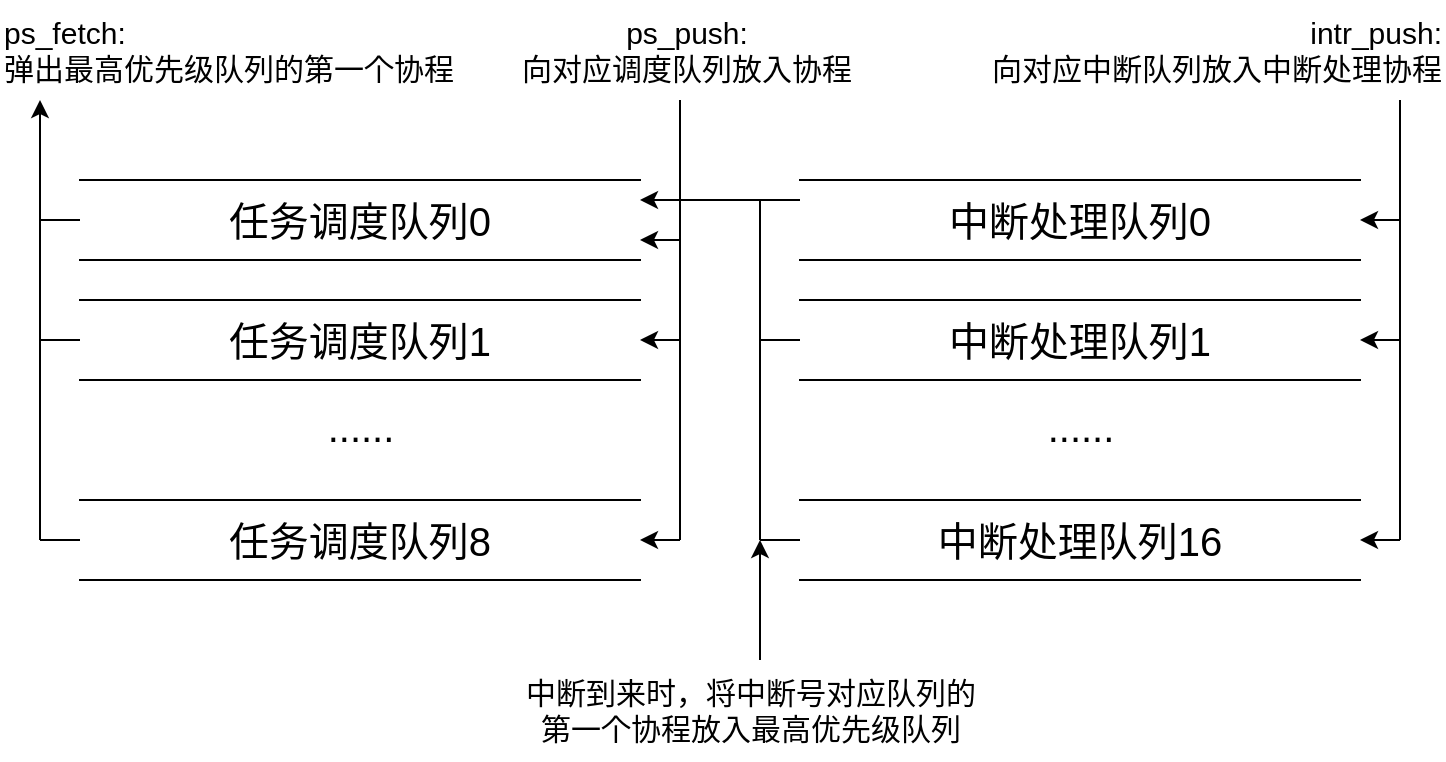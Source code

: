 <mxfile version="24.3.1" type="device">
  <diagram name="第 1 页" id="asTsl10v3yfyGCw3B43l">
    <mxGraphModel dx="955" dy="555" grid="1" gridSize="10" guides="1" tooltips="1" connect="1" arrows="1" fold="1" page="1" pageScale="1" pageWidth="827" pageHeight="1169" math="0" shadow="0">
      <root>
        <mxCell id="0" />
        <mxCell id="1" parent="0" />
        <mxCell id="mtIBvJoiP3hW8IMaiELa-23" style="edgeStyle=orthogonalEdgeStyle;rounded=0;orthogonalLoop=1;jettySize=auto;html=1;exitX=1;exitY=0.25;exitDx=0;exitDy=0;endArrow=none;endFill=0;startArrow=classic;startFill=1;" edge="1" parent="1" source="mtIBvJoiP3hW8IMaiELa-1">
          <mxGeometry relative="1" as="geometry">
            <mxPoint x="460" y="130" as="targetPoint" />
            <mxPoint x="360" y="130" as="sourcePoint" />
          </mxGeometry>
        </mxCell>
        <mxCell id="mtIBvJoiP3hW8IMaiELa-29" style="edgeStyle=orthogonalEdgeStyle;rounded=0;orthogonalLoop=1;jettySize=auto;html=1;exitX=1;exitY=0.75;exitDx=0;exitDy=0;startArrow=classic;startFill=1;endArrow=none;endFill=0;" edge="1" parent="1" source="mtIBvJoiP3hW8IMaiELa-1">
          <mxGeometry relative="1" as="geometry">
            <mxPoint x="420" y="150" as="targetPoint" />
          </mxGeometry>
        </mxCell>
        <mxCell id="mtIBvJoiP3hW8IMaiELa-37" style="edgeStyle=orthogonalEdgeStyle;rounded=0;orthogonalLoop=1;jettySize=auto;html=1;exitX=0;exitY=0.5;exitDx=0;exitDy=0;endArrow=none;endFill=0;" edge="1" parent="1" source="mtIBvJoiP3hW8IMaiELa-1">
          <mxGeometry relative="1" as="geometry">
            <mxPoint x="100" y="140" as="targetPoint" />
          </mxGeometry>
        </mxCell>
        <mxCell id="mtIBvJoiP3hW8IMaiELa-1" value="" style="shape=partialRectangle;whiteSpace=wrap;html=1;left=0;right=0;fillColor=none;" vertex="1" parent="1">
          <mxGeometry x="120" y="120" width="280" height="40" as="geometry" />
        </mxCell>
        <mxCell id="mtIBvJoiP3hW8IMaiELa-32" style="edgeStyle=orthogonalEdgeStyle;rounded=0;orthogonalLoop=1;jettySize=auto;html=1;exitX=1;exitY=0.5;exitDx=0;exitDy=0;endArrow=none;endFill=0;startArrow=classic;startFill=1;" edge="1" parent="1" source="mtIBvJoiP3hW8IMaiELa-2">
          <mxGeometry relative="1" as="geometry">
            <mxPoint x="420" y="200" as="targetPoint" />
          </mxGeometry>
        </mxCell>
        <mxCell id="mtIBvJoiP3hW8IMaiELa-36" style="edgeStyle=orthogonalEdgeStyle;rounded=0;orthogonalLoop=1;jettySize=auto;html=1;exitX=0;exitY=0.5;exitDx=0;exitDy=0;endArrow=none;endFill=0;" edge="1" parent="1" source="mtIBvJoiP3hW8IMaiELa-2">
          <mxGeometry relative="1" as="geometry">
            <mxPoint x="100" y="200" as="targetPoint" />
          </mxGeometry>
        </mxCell>
        <mxCell id="mtIBvJoiP3hW8IMaiELa-2" value="" style="shape=partialRectangle;whiteSpace=wrap;html=1;left=0;right=0;fillColor=none;" vertex="1" parent="1">
          <mxGeometry x="120" y="180" width="280" height="40" as="geometry" />
        </mxCell>
        <mxCell id="mtIBvJoiP3hW8IMaiELa-31" style="edgeStyle=orthogonalEdgeStyle;rounded=0;orthogonalLoop=1;jettySize=auto;html=1;exitX=1;exitY=0.5;exitDx=0;exitDy=0;startArrow=classic;startFill=1;endArrow=none;endFill=0;" edge="1" parent="1" source="mtIBvJoiP3hW8IMaiELa-3">
          <mxGeometry relative="1" as="geometry">
            <mxPoint x="420" y="300" as="targetPoint" />
          </mxGeometry>
        </mxCell>
        <mxCell id="mtIBvJoiP3hW8IMaiELa-35" style="edgeStyle=orthogonalEdgeStyle;rounded=0;orthogonalLoop=1;jettySize=auto;html=1;exitX=0;exitY=0.5;exitDx=0;exitDy=0;endArrow=none;endFill=0;" edge="1" parent="1" source="mtIBvJoiP3hW8IMaiELa-3">
          <mxGeometry relative="1" as="geometry">
            <mxPoint x="100" y="300" as="targetPoint" />
          </mxGeometry>
        </mxCell>
        <mxCell id="mtIBvJoiP3hW8IMaiELa-3" value="" style="shape=partialRectangle;whiteSpace=wrap;html=1;left=0;right=0;fillColor=none;" vertex="1" parent="1">
          <mxGeometry x="120" y="280" width="280" height="40" as="geometry" />
        </mxCell>
        <mxCell id="mtIBvJoiP3hW8IMaiELa-4" value="&lt;font style=&quot;font-size: 20px;&quot;&gt;......&lt;/font&gt;" style="text;html=1;align=center;verticalAlign=middle;resizable=0;points=[];autosize=1;strokeColor=none;fillColor=none;" vertex="1" parent="1">
          <mxGeometry x="230" y="223" width="60" height="40" as="geometry" />
        </mxCell>
        <mxCell id="mtIBvJoiP3hW8IMaiELa-6" value="&lt;font style=&quot;font-size: 20px;&quot;&gt;任务调度队列0&lt;/font&gt;" style="text;html=1;align=center;verticalAlign=middle;whiteSpace=wrap;rounded=0;" vertex="1" parent="1">
          <mxGeometry x="192" y="125" width="136" height="30" as="geometry" />
        </mxCell>
        <mxCell id="mtIBvJoiP3hW8IMaiELa-8" value="&lt;font style=&quot;font-size: 20px;&quot;&gt;任务调度队列1&lt;/font&gt;" style="text;html=1;align=center;verticalAlign=middle;whiteSpace=wrap;rounded=0;" vertex="1" parent="1">
          <mxGeometry x="192" y="185" width="136" height="30" as="geometry" />
        </mxCell>
        <mxCell id="mtIBvJoiP3hW8IMaiELa-9" value="&lt;font style=&quot;font-size: 20px;&quot;&gt;任务调度队列8&lt;/font&gt;" style="text;html=1;align=center;verticalAlign=middle;whiteSpace=wrap;rounded=0;" vertex="1" parent="1">
          <mxGeometry x="192" y="285" width="136" height="30" as="geometry" />
        </mxCell>
        <mxCell id="mtIBvJoiP3hW8IMaiELa-20" style="edgeStyle=orthogonalEdgeStyle;rounded=0;orthogonalLoop=1;jettySize=auto;html=1;exitX=1;exitY=0.5;exitDx=0;exitDy=0;startArrow=classic;startFill=1;endArrow=none;endFill=0;" edge="1" parent="1" source="mtIBvJoiP3hW8IMaiELa-10">
          <mxGeometry relative="1" as="geometry">
            <mxPoint x="780" y="140" as="targetPoint" />
          </mxGeometry>
        </mxCell>
        <mxCell id="mtIBvJoiP3hW8IMaiELa-27" style="edgeStyle=orthogonalEdgeStyle;rounded=0;orthogonalLoop=1;jettySize=auto;html=1;exitX=0;exitY=0.25;exitDx=0;exitDy=0;endArrow=none;endFill=0;" edge="1" parent="1" source="mtIBvJoiP3hW8IMaiELa-10">
          <mxGeometry relative="1" as="geometry">
            <mxPoint x="460" y="130.184" as="targetPoint" />
          </mxGeometry>
        </mxCell>
        <mxCell id="mtIBvJoiP3hW8IMaiELa-10" value="" style="shape=partialRectangle;whiteSpace=wrap;html=1;left=0;right=0;fillColor=none;" vertex="1" parent="1">
          <mxGeometry x="480" y="120" width="280" height="40" as="geometry" />
        </mxCell>
        <mxCell id="mtIBvJoiP3hW8IMaiELa-19" style="edgeStyle=orthogonalEdgeStyle;rounded=0;orthogonalLoop=1;jettySize=auto;html=1;exitX=1;exitY=0.5;exitDx=0;exitDy=0;startArrow=classic;startFill=1;endArrow=none;endFill=0;" edge="1" parent="1" source="mtIBvJoiP3hW8IMaiELa-11">
          <mxGeometry relative="1" as="geometry">
            <mxPoint x="780" y="200" as="targetPoint" />
          </mxGeometry>
        </mxCell>
        <mxCell id="mtIBvJoiP3hW8IMaiELa-25" style="edgeStyle=orthogonalEdgeStyle;rounded=0;orthogonalLoop=1;jettySize=auto;html=1;exitX=0;exitY=0.5;exitDx=0;exitDy=0;endArrow=none;endFill=0;" edge="1" parent="1" source="mtIBvJoiP3hW8IMaiELa-11">
          <mxGeometry relative="1" as="geometry">
            <mxPoint x="460" y="200" as="targetPoint" />
          </mxGeometry>
        </mxCell>
        <mxCell id="mtIBvJoiP3hW8IMaiELa-11" value="" style="shape=partialRectangle;whiteSpace=wrap;html=1;left=0;right=0;fillColor=none;" vertex="1" parent="1">
          <mxGeometry x="480" y="180" width="280" height="40" as="geometry" />
        </mxCell>
        <mxCell id="mtIBvJoiP3hW8IMaiELa-18" style="edgeStyle=orthogonalEdgeStyle;rounded=0;orthogonalLoop=1;jettySize=auto;html=1;endArrow=none;endFill=0;startArrow=classic;startFill=1;" edge="1" parent="1" source="mtIBvJoiP3hW8IMaiELa-12">
          <mxGeometry relative="1" as="geometry">
            <mxPoint x="780" y="300" as="targetPoint" />
          </mxGeometry>
        </mxCell>
        <mxCell id="mtIBvJoiP3hW8IMaiELa-26" style="edgeStyle=orthogonalEdgeStyle;rounded=0;orthogonalLoop=1;jettySize=auto;html=1;exitX=0;exitY=0.5;exitDx=0;exitDy=0;endArrow=none;endFill=0;" edge="1" parent="1" source="mtIBvJoiP3hW8IMaiELa-12">
          <mxGeometry relative="1" as="geometry">
            <mxPoint x="460" y="300" as="targetPoint" />
          </mxGeometry>
        </mxCell>
        <mxCell id="mtIBvJoiP3hW8IMaiELa-12" value="" style="shape=partialRectangle;whiteSpace=wrap;html=1;left=0;right=0;fillColor=none;" vertex="1" parent="1">
          <mxGeometry x="480" y="280" width="280" height="40" as="geometry" />
        </mxCell>
        <mxCell id="mtIBvJoiP3hW8IMaiELa-13" value="&lt;font style=&quot;font-size: 20px;&quot;&gt;......&lt;/font&gt;" style="text;html=1;align=center;verticalAlign=middle;resizable=0;points=[];autosize=1;strokeColor=none;fillColor=none;" vertex="1" parent="1">
          <mxGeometry x="590" y="223" width="60" height="40" as="geometry" />
        </mxCell>
        <mxCell id="mtIBvJoiP3hW8IMaiELa-14" value="&lt;font style=&quot;font-size: 20px;&quot;&gt;中断处理队列0&lt;/font&gt;" style="text;html=1;align=center;verticalAlign=middle;whiteSpace=wrap;rounded=0;" vertex="1" parent="1">
          <mxGeometry x="552" y="125" width="136" height="30" as="geometry" />
        </mxCell>
        <mxCell id="mtIBvJoiP3hW8IMaiELa-15" value="&lt;font style=&quot;font-size: 20px;&quot;&gt;中断处理队列1&lt;/font&gt;" style="text;html=1;align=center;verticalAlign=middle;whiteSpace=wrap;rounded=0;" vertex="1" parent="1">
          <mxGeometry x="552" y="185" width="136" height="30" as="geometry" />
        </mxCell>
        <mxCell id="mtIBvJoiP3hW8IMaiELa-16" value="&lt;font style=&quot;font-size: 20px;&quot;&gt;中断处理队列16&lt;/font&gt;" style="text;html=1;align=center;verticalAlign=middle;whiteSpace=wrap;rounded=0;" vertex="1" parent="1">
          <mxGeometry x="546" y="285" width="148" height="30" as="geometry" />
        </mxCell>
        <mxCell id="mtIBvJoiP3hW8IMaiELa-17" value="" style="endArrow=none;html=1;rounded=0;" edge="1" parent="1">
          <mxGeometry width="50" height="50" relative="1" as="geometry">
            <mxPoint x="780" y="300" as="sourcePoint" />
            <mxPoint x="780" y="80" as="targetPoint" />
          </mxGeometry>
        </mxCell>
        <mxCell id="mtIBvJoiP3hW8IMaiELa-21" value="&lt;font style=&quot;font-size: 15px;&quot;&gt;intr_push:&lt;/font&gt;&lt;div style=&quot;font-size: 15px;&quot;&gt;&lt;font style=&quot;font-size: 15px;&quot;&gt;向对应中断队列放入中断处理协程&lt;/font&gt;&lt;/div&gt;" style="text;html=1;align=right;verticalAlign=middle;resizable=0;points=[];autosize=1;strokeColor=none;fillColor=none;" vertex="1" parent="1">
          <mxGeometry x="552" y="30" width="250" height="50" as="geometry" />
        </mxCell>
        <mxCell id="mtIBvJoiP3hW8IMaiELa-22" value="" style="endArrow=none;html=1;rounded=0;" edge="1" parent="1">
          <mxGeometry width="50" height="50" relative="1" as="geometry">
            <mxPoint x="460" y="300" as="sourcePoint" />
            <mxPoint x="460" y="130" as="targetPoint" />
          </mxGeometry>
        </mxCell>
        <mxCell id="mtIBvJoiP3hW8IMaiELa-28" value="" style="endArrow=none;html=1;rounded=0;" edge="1" parent="1">
          <mxGeometry width="50" height="50" relative="1" as="geometry">
            <mxPoint x="420" y="300" as="sourcePoint" />
            <mxPoint x="420" y="80" as="targetPoint" />
          </mxGeometry>
        </mxCell>
        <mxCell id="mtIBvJoiP3hW8IMaiELa-33" value="&lt;font style=&quot;font-size: 15px;&quot;&gt;ps_push:&lt;/font&gt;&lt;div style=&quot;font-size: 15px;&quot;&gt;&lt;font style=&quot;font-size: 15px;&quot;&gt;向对应调度队列放入协程&lt;/font&gt;&lt;/div&gt;" style="text;html=1;align=center;verticalAlign=middle;resizable=0;points=[];autosize=1;strokeColor=none;fillColor=none;" vertex="1" parent="1">
          <mxGeometry x="328" y="30" width="190" height="50" as="geometry" />
        </mxCell>
        <mxCell id="mtIBvJoiP3hW8IMaiELa-34" value="" style="endArrow=classic;html=1;rounded=0;startArrow=none;startFill=0;endFill=1;" edge="1" parent="1">
          <mxGeometry width="50" height="50" relative="1" as="geometry">
            <mxPoint x="100" y="300" as="sourcePoint" />
            <mxPoint x="100" y="80" as="targetPoint" />
          </mxGeometry>
        </mxCell>
        <mxCell id="mtIBvJoiP3hW8IMaiELa-38" value="&lt;font style=&quot;font-size: 15px;&quot;&gt;ps_fetch:&lt;/font&gt;&lt;div style=&quot;font-size: 15px;&quot;&gt;弹出最高优先级队列的第一个协程&lt;/div&gt;" style="text;html=1;align=left;verticalAlign=middle;resizable=0;points=[];autosize=1;strokeColor=none;fillColor=none;" vertex="1" parent="1">
          <mxGeometry x="80" y="30" width="250" height="50" as="geometry" />
        </mxCell>
        <mxCell id="mtIBvJoiP3hW8IMaiELa-40" value="" style="endArrow=classic;html=1;rounded=0;" edge="1" parent="1">
          <mxGeometry width="50" height="50" relative="1" as="geometry">
            <mxPoint x="460" y="360" as="sourcePoint" />
            <mxPoint x="460" y="300" as="targetPoint" />
          </mxGeometry>
        </mxCell>
        <mxCell id="mtIBvJoiP3hW8IMaiELa-41" value="&lt;span style=&quot;font-size: 15px;&quot;&gt;中断到来时，将中断号对应队列的&lt;/span&gt;&lt;div&gt;&lt;span style=&quot;font-size: 15px;&quot;&gt;第一个协程放入最高优先级队列&lt;/span&gt;&lt;/div&gt;" style="text;html=1;align=center;verticalAlign=middle;resizable=0;points=[];autosize=1;strokeColor=none;fillColor=none;overflow=visible;imageAspect=1;" vertex="1" parent="1">
          <mxGeometry x="330" y="360" width="250" height="50" as="geometry" />
        </mxCell>
      </root>
    </mxGraphModel>
  </diagram>
</mxfile>
